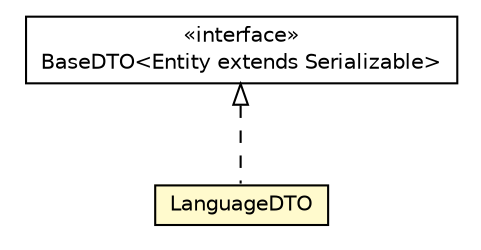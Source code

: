 #!/usr/local/bin/dot
#
# Class diagram 
# Generated by UMLGraph version 5.1 (http://www.umlgraph.org/)
#

digraph G {
	edge [fontname="Helvetica",fontsize=10,labelfontname="Helvetica",labelfontsize=10];
	node [fontname="Helvetica",fontsize=10,shape=plaintext];
	nodesep=0.25;
	ranksep=0.5;
	// cn.edu.uestc.acmicpc.db.dto.impl.language.LanguageDTO
	c16906 [label=<<table title="cn.edu.uestc.acmicpc.db.dto.impl.language.LanguageDTO" border="0" cellborder="1" cellspacing="0" cellpadding="2" port="p" bgcolor="lemonChiffon" href="./LanguageDTO.html">
		<tr><td><table border="0" cellspacing="0" cellpadding="1">
<tr><td align="center" balign="center"> LanguageDTO </td></tr>
		</table></td></tr>
		</table>>, fontname="Helvetica", fontcolor="black", fontsize=10.0];
	// cn.edu.uestc.acmicpc.db.dto.base.BaseDTO<Entity extends java.io.Serializable>
	c16909 [label=<<table title="cn.edu.uestc.acmicpc.db.dto.base.BaseDTO" border="0" cellborder="1" cellspacing="0" cellpadding="2" port="p" href="../../base/BaseDTO.html">
		<tr><td><table border="0" cellspacing="0" cellpadding="1">
<tr><td align="center" balign="center"> &#171;interface&#187; </td></tr>
<tr><td align="center" balign="center"> BaseDTO&lt;Entity extends Serializable&gt; </td></tr>
		</table></td></tr>
		</table>>, fontname="Helvetica", fontcolor="black", fontsize=10.0];
	//cn.edu.uestc.acmicpc.db.dto.impl.language.LanguageDTO implements cn.edu.uestc.acmicpc.db.dto.base.BaseDTO<Entity extends java.io.Serializable>
	c16909:p -> c16906:p [dir=back,arrowtail=empty,style=dashed];
}

